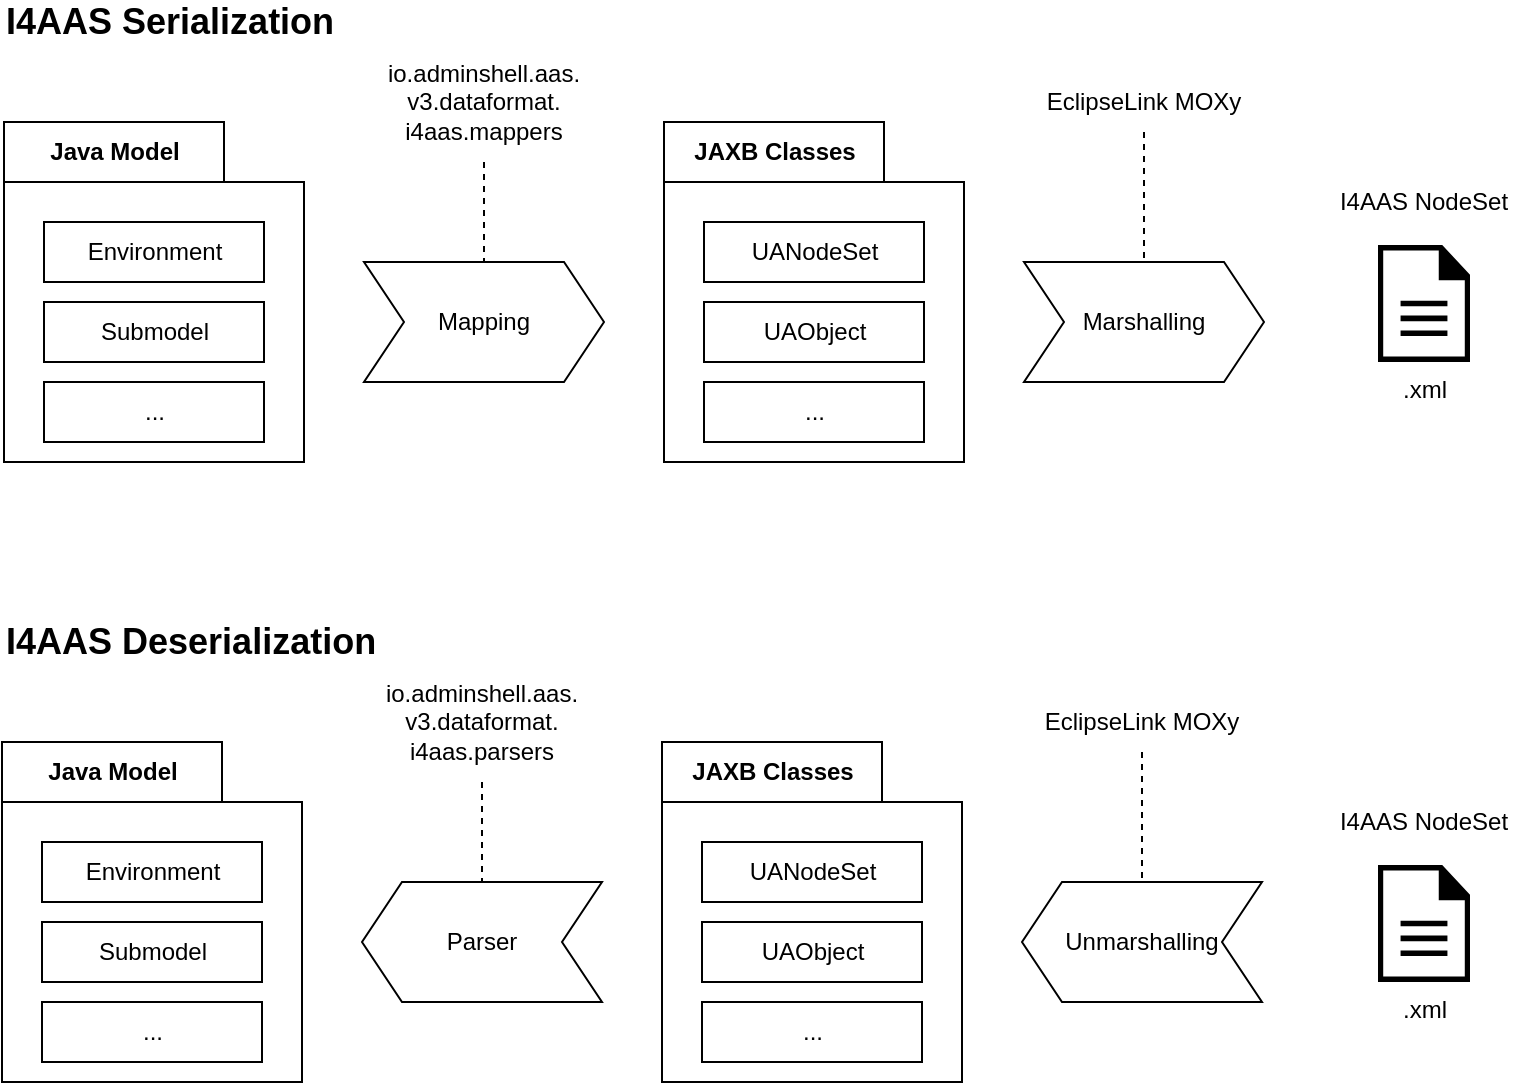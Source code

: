 <mxfile version="14.6.13" type="device"><diagram id="tdmSwtlISibfR3jwY7qS" name="Seite-1"><mxGraphModel dx="2426" dy="1391" grid="1" gridSize="10" guides="1" tooltips="1" connect="1" arrows="1" fold="1" page="1" pageScale="1" pageWidth="827" pageHeight="1169" math="0" shadow="0"><root><mxCell id="0"/><mxCell id="1" parent="0"/><mxCell id="vZ4_UY0DGY-gMgUox6tR-5" value="Java Model" style="shape=folder;fontStyle=1;tabWidth=110;tabHeight=30;tabPosition=left;html=1;boundedLbl=1;labelInHeader=1;container=1;collapsible=0;recursiveResize=0;" vertex="1" parent="1"><mxGeometry x="40" y="130" width="150" height="170" as="geometry"/></mxCell><mxCell id="vZ4_UY0DGY-gMgUox6tR-6" value="Environment" style="html=1;" vertex="1" parent="vZ4_UY0DGY-gMgUox6tR-5"><mxGeometry width="110" height="30" relative="1" as="geometry"><mxPoint x="20" y="50" as="offset"/></mxGeometry></mxCell><mxCell id="vZ4_UY0DGY-gMgUox6tR-8" value="..." style="html=1;" vertex="1" parent="vZ4_UY0DGY-gMgUox6tR-5"><mxGeometry x="20" y="130" width="110" height="30" as="geometry"/></mxCell><mxCell id="vZ4_UY0DGY-gMgUox6tR-7" value="Submodel" style="html=1;" vertex="1" parent="1"><mxGeometry x="60" y="220" width="110" height="30" as="geometry"/></mxCell><mxCell id="vZ4_UY0DGY-gMgUox6tR-9" value="JAXB Classes" style="shape=folder;fontStyle=1;tabWidth=110;tabHeight=30;tabPosition=left;html=1;boundedLbl=1;labelInHeader=1;container=1;collapsible=0;recursiveResize=0;" vertex="1" parent="1"><mxGeometry x="370" y="130" width="150" height="170" as="geometry"/></mxCell><mxCell id="vZ4_UY0DGY-gMgUox6tR-10" value="UANodeSet" style="html=1;" vertex="1" parent="vZ4_UY0DGY-gMgUox6tR-9"><mxGeometry width="110" height="30" relative="1" as="geometry"><mxPoint x="20" y="50" as="offset"/></mxGeometry></mxCell><mxCell id="vZ4_UY0DGY-gMgUox6tR-11" value="..." style="html=1;" vertex="1" parent="vZ4_UY0DGY-gMgUox6tR-9"><mxGeometry x="20" y="130" width="110" height="30" as="geometry"/></mxCell><mxCell id="vZ4_UY0DGY-gMgUox6tR-12" value="UAObject" style="html=1;" vertex="1" parent="vZ4_UY0DGY-gMgUox6tR-9"><mxGeometry x="20" y="90" width="110" height="30" as="geometry"/></mxCell><mxCell id="vZ4_UY0DGY-gMgUox6tR-13" value="Mapping" style="shape=step;perimeter=stepPerimeter;whiteSpace=wrap;html=1;fixedSize=1;" vertex="1" parent="1"><mxGeometry x="220" y="200" width="120" height="60" as="geometry"/></mxCell><mxCell id="vZ4_UY0DGY-gMgUox6tR-14" value="Marshalling" style="shape=step;perimeter=stepPerimeter;whiteSpace=wrap;html=1;fixedSize=1;" vertex="1" parent="1"><mxGeometry x="550" y="200" width="120" height="60" as="geometry"/></mxCell><mxCell id="vZ4_UY0DGY-gMgUox6tR-21" style="edgeStyle=orthogonalEdgeStyle;rounded=0;orthogonalLoop=1;jettySize=auto;html=1;entryX=0.5;entryY=0;entryDx=0;entryDy=0;endArrow=none;endFill=0;dashed=1;" edge="1" parent="1" source="vZ4_UY0DGY-gMgUox6tR-20" target="vZ4_UY0DGY-gMgUox6tR-13"><mxGeometry relative="1" as="geometry"/></mxCell><mxCell id="vZ4_UY0DGY-gMgUox6tR-20" value="io.adminshell.aas.&lt;br&gt;v3.dataformat.&lt;br&gt;i4aas.mappers" style="text;html=1;strokeColor=none;fillColor=none;align=center;verticalAlign=middle;whiteSpace=wrap;rounded=0;" vertex="1" parent="1"><mxGeometry x="215" y="90" width="130" height="60" as="geometry"/></mxCell><mxCell id="vZ4_UY0DGY-gMgUox6tR-23" style="edgeStyle=orthogonalEdgeStyle;rounded=0;orthogonalLoop=1;jettySize=auto;html=1;entryX=0.5;entryY=0;entryDx=0;entryDy=0;dashed=1;endArrow=none;endFill=0;" edge="1" parent="1" source="vZ4_UY0DGY-gMgUox6tR-22" target="vZ4_UY0DGY-gMgUox6tR-14"><mxGeometry relative="1" as="geometry"/></mxCell><mxCell id="vZ4_UY0DGY-gMgUox6tR-22" value="EclipseLink MOXy" style="text;html=1;strokeColor=none;fillColor=none;align=center;verticalAlign=middle;whiteSpace=wrap;rounded=0;" vertex="1" parent="1"><mxGeometry x="545" y="105" width="130" height="30" as="geometry"/></mxCell><mxCell id="vZ4_UY0DGY-gMgUox6tR-24" value=".xml" style="pointerEvents=1;shadow=0;dashed=0;html=1;strokeColor=none;labelPosition=center;verticalLabelPosition=bottom;verticalAlign=top;outlineConnect=0;align=center;shape=mxgraph.office.concepts.document;fillColor=#000000;" vertex="1" parent="1"><mxGeometry x="727" y="501.5" width="46" height="58.5" as="geometry"/></mxCell><mxCell id="vZ4_UY0DGY-gMgUox6tR-25" value="I4AAS NodeSet" style="text;html=1;strokeColor=none;fillColor=none;align=center;verticalAlign=middle;whiteSpace=wrap;rounded=0;" vertex="1" parent="1"><mxGeometry x="700" y="470" width="100" height="20" as="geometry"/></mxCell><mxCell id="vZ4_UY0DGY-gMgUox6tR-26" value="Java Model" style="shape=folder;fontStyle=1;tabWidth=110;tabHeight=30;tabPosition=left;html=1;boundedLbl=1;labelInHeader=1;container=1;collapsible=0;recursiveResize=0;" vertex="1" parent="1"><mxGeometry x="39" y="440" width="150" height="170" as="geometry"/></mxCell><mxCell id="vZ4_UY0DGY-gMgUox6tR-27" value="Environment" style="html=1;" vertex="1" parent="vZ4_UY0DGY-gMgUox6tR-26"><mxGeometry width="110" height="30" relative="1" as="geometry"><mxPoint x="20" y="50" as="offset"/></mxGeometry></mxCell><mxCell id="vZ4_UY0DGY-gMgUox6tR-28" value="..." style="html=1;" vertex="1" parent="vZ4_UY0DGY-gMgUox6tR-26"><mxGeometry x="20" y="130" width="110" height="30" as="geometry"/></mxCell><mxCell id="vZ4_UY0DGY-gMgUox6tR-29" value="Submodel" style="html=1;" vertex="1" parent="1"><mxGeometry x="59" y="530" width="110" height="30" as="geometry"/></mxCell><mxCell id="vZ4_UY0DGY-gMgUox6tR-30" value="JAXB Classes" style="shape=folder;fontStyle=1;tabWidth=110;tabHeight=30;tabPosition=left;html=1;boundedLbl=1;labelInHeader=1;container=1;collapsible=0;recursiveResize=0;" vertex="1" parent="1"><mxGeometry x="369" y="440" width="150" height="170" as="geometry"/></mxCell><mxCell id="vZ4_UY0DGY-gMgUox6tR-31" value="UANodeSet" style="html=1;" vertex="1" parent="vZ4_UY0DGY-gMgUox6tR-30"><mxGeometry width="110" height="30" relative="1" as="geometry"><mxPoint x="20" y="50" as="offset"/></mxGeometry></mxCell><mxCell id="vZ4_UY0DGY-gMgUox6tR-32" value="..." style="html=1;" vertex="1" parent="vZ4_UY0DGY-gMgUox6tR-30"><mxGeometry x="20" y="130" width="110" height="30" as="geometry"/></mxCell><mxCell id="vZ4_UY0DGY-gMgUox6tR-33" value="UAObject" style="html=1;" vertex="1" parent="vZ4_UY0DGY-gMgUox6tR-30"><mxGeometry x="20" y="90" width="110" height="30" as="geometry"/></mxCell><mxCell id="vZ4_UY0DGY-gMgUox6tR-34" value="Parser" style="shape=step;perimeter=stepPerimeter;whiteSpace=wrap;html=1;fixedSize=1;rotation=0;direction=west;" vertex="1" parent="1"><mxGeometry x="219" y="510" width="120" height="60" as="geometry"/></mxCell><mxCell id="vZ4_UY0DGY-gMgUox6tR-35" value="Unmarshalling" style="shape=step;perimeter=stepPerimeter;whiteSpace=wrap;html=1;fixedSize=1;size=20.0;rotation=0;direction=west;" vertex="1" parent="1"><mxGeometry x="549" y="510" width="120" height="60" as="geometry"/></mxCell><mxCell id="vZ4_UY0DGY-gMgUox6tR-36" style="edgeStyle=orthogonalEdgeStyle;rounded=0;orthogonalLoop=1;jettySize=auto;html=1;entryX=0.5;entryY=1;entryDx=0;entryDy=0;endArrow=none;endFill=0;dashed=1;" edge="1" parent="1" source="vZ4_UY0DGY-gMgUox6tR-37" target="vZ4_UY0DGY-gMgUox6tR-34"><mxGeometry relative="1" as="geometry"/></mxCell><mxCell id="vZ4_UY0DGY-gMgUox6tR-37" value="io.adminshell.aas.&lt;br&gt;v3.dataformat.&lt;br&gt;i4aas.parsers" style="text;html=1;strokeColor=none;fillColor=none;align=center;verticalAlign=middle;whiteSpace=wrap;rounded=0;" vertex="1" parent="1"><mxGeometry x="214" y="400" width="130" height="60" as="geometry"/></mxCell><mxCell id="vZ4_UY0DGY-gMgUox6tR-38" style="edgeStyle=orthogonalEdgeStyle;rounded=0;orthogonalLoop=1;jettySize=auto;html=1;entryX=0.5;entryY=1;entryDx=0;entryDy=0;dashed=1;endArrow=none;endFill=0;" edge="1" parent="1" source="vZ4_UY0DGY-gMgUox6tR-39" target="vZ4_UY0DGY-gMgUox6tR-35"><mxGeometry relative="1" as="geometry"/></mxCell><mxCell id="vZ4_UY0DGY-gMgUox6tR-39" value="EclipseLink MOXy" style="text;html=1;strokeColor=none;fillColor=none;align=center;verticalAlign=middle;whiteSpace=wrap;rounded=0;" vertex="1" parent="1"><mxGeometry x="544" y="415" width="130" height="30" as="geometry"/></mxCell><mxCell id="vZ4_UY0DGY-gMgUox6tR-40" value="&lt;b&gt;&lt;font style=&quot;font-size: 18px&quot;&gt;I4AAS Serialization&lt;/font&gt;&lt;/b&gt;" style="text;html=1;strokeColor=none;fillColor=none;align=left;verticalAlign=middle;whiteSpace=wrap;rounded=0;" vertex="1" parent="1"><mxGeometry x="39" y="70" width="170" height="20" as="geometry"/></mxCell><mxCell id="vZ4_UY0DGY-gMgUox6tR-41" value="&lt;b&gt;&lt;font style=&quot;font-size: 18px&quot;&gt;I4AAS Deserialization&lt;/font&gt;&lt;/b&gt;" style="text;html=1;strokeColor=none;fillColor=none;align=left;verticalAlign=middle;whiteSpace=wrap;rounded=0;" vertex="1" parent="1"><mxGeometry x="39" y="380" width="201" height="20" as="geometry"/></mxCell><mxCell id="vZ4_UY0DGY-gMgUox6tR-42" value=".xml" style="pointerEvents=1;shadow=0;dashed=0;html=1;strokeColor=none;labelPosition=center;verticalLabelPosition=bottom;verticalAlign=top;outlineConnect=0;align=center;shape=mxgraph.office.concepts.document;fillColor=#000000;" vertex="1" parent="1"><mxGeometry x="727" y="191.5" width="46" height="58.5" as="geometry"/></mxCell><mxCell id="vZ4_UY0DGY-gMgUox6tR-43" value="I4AAS NodeSet" style="text;html=1;strokeColor=none;fillColor=none;align=center;verticalAlign=middle;whiteSpace=wrap;rounded=0;" vertex="1" parent="1"><mxGeometry x="700" y="160" width="100" height="20" as="geometry"/></mxCell></root></mxGraphModel></diagram></mxfile>